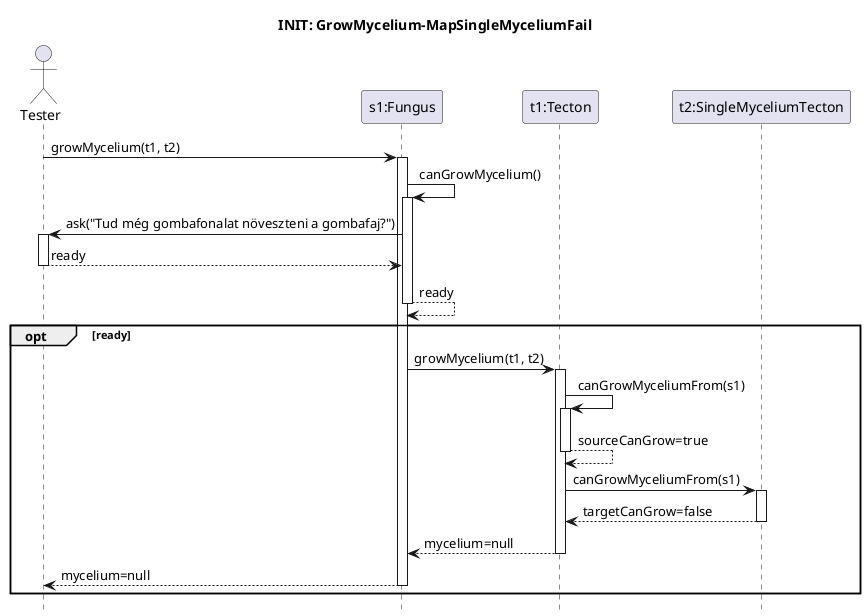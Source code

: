 @startuml grow-mycelium-success
hide footbox

title INIT: GrowMycelium-MapSingleMyceliumFail

actor Tester
participant "s1:Fungus" as species
participant "t1:Tecton" as source
participant "t2:SingleMyceliumTecton" as target

Tester -> species : growMycelium(t1, t2)
activate species

species -> species : canGrowMycelium()
activate species

Tester <- species : ask("Tud még gombafonalat növeszteni a gombafaj?")
activate Tester
return ready

return ready

opt ready

    species -> source : growMycelium(t1, t2)
    activate source
        source -> source : canGrowMyceliumFrom(s1)
        activate source
        return sourceCanGrow=true

        source -> target : canGrowMyceliumFrom(s1)
        activate target
        return targetCanGrow=false

        return mycelium=null

    return mycelium=null
end

@enduml